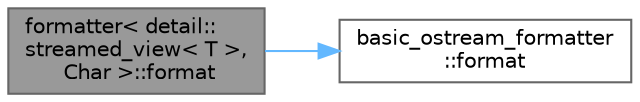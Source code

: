 digraph "formatter&lt; detail::streamed_view&lt; T &gt;, Char &gt;::format"
{
 // LATEX_PDF_SIZE
  bgcolor="transparent";
  edge [fontname=Helvetica,fontsize=10,labelfontname=Helvetica,labelfontsize=10];
  node [fontname=Helvetica,fontsize=10,shape=box,height=0.2,width=0.4];
  rankdir="LR";
  Node1 [id="Node000001",label="formatter\< detail::\lstreamed_view\< T \>,\l Char \>::format",height=0.2,width=0.4,color="gray40", fillcolor="grey60", style="filled", fontcolor="black",tooltip=" "];
  Node1 -> Node2 [id="edge1_Node000001_Node000002",color="steelblue1",style="solid",tooltip=" "];
  Node2 [id="Node000002",label="basic_ostream_formatter\l::format",height=0.2,width=0.4,color="grey40", fillcolor="white", style="filled",URL="$structbasic__ostream__formatter.html#a4db758242093e9ab36bd1cc47aa1c6ea",tooltip=" "];
}
